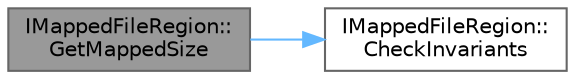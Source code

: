 digraph "IMappedFileRegion::GetMappedSize"
{
 // INTERACTIVE_SVG=YES
 // LATEX_PDF_SIZE
  bgcolor="transparent";
  edge [fontname=Helvetica,fontsize=10,labelfontname=Helvetica,labelfontsize=10];
  node [fontname=Helvetica,fontsize=10,shape=box,height=0.2,width=0.4];
  rankdir="LR";
  Node1 [id="Node000001",label="IMappedFileRegion::\lGetMappedSize",height=0.2,width=0.4,color="gray40", fillcolor="grey60", style="filled", fontcolor="black",tooltip="Return the size of the mapped region."];
  Node1 -> Node2 [id="edge1_Node000001_Node000002",color="steelblue1",style="solid",tooltip=" "];
  Node2 [id="Node000002",label="IMappedFileRegion::\lCheckInvariants",height=0.2,width=0.4,color="grey40", fillcolor="white", style="filled",URL="$d4/daa/classIMappedFileRegion.html#a1aeef35fdc5af92b2d20fad771bf1f24",tooltip=" "];
}
